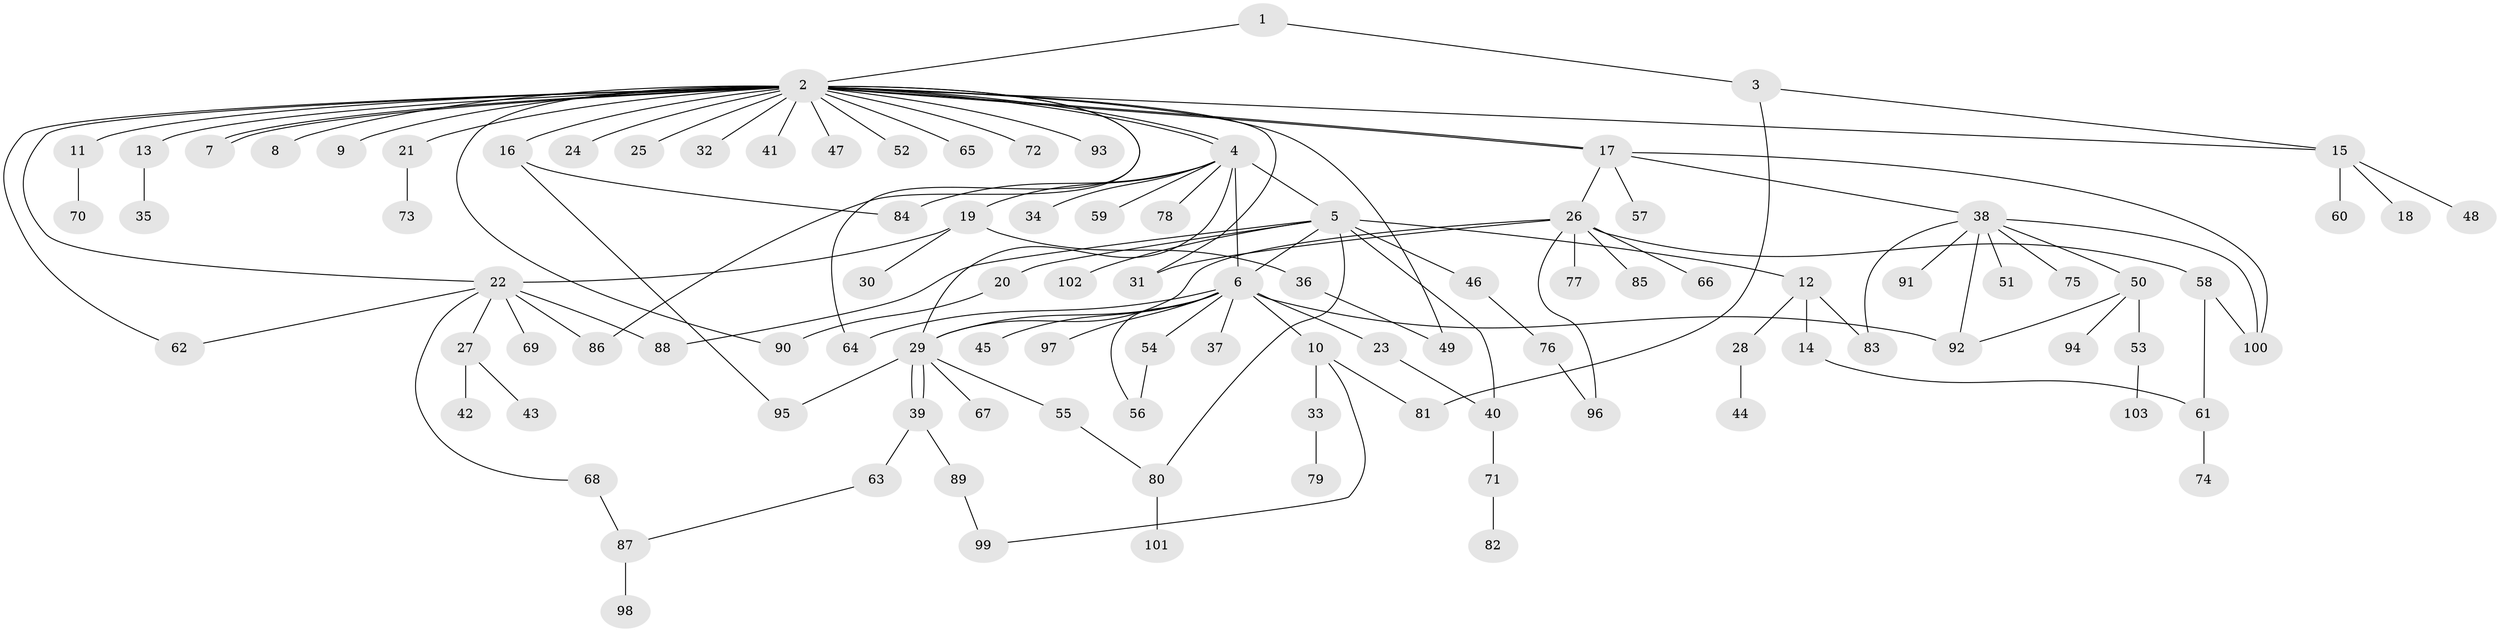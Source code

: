 // Generated by graph-tools (version 1.1) at 2025/11/02/27/25 16:11:16]
// undirected, 103 vertices, 133 edges
graph export_dot {
graph [start="1"]
  node [color=gray90,style=filled];
  1;
  2;
  3;
  4;
  5;
  6;
  7;
  8;
  9;
  10;
  11;
  12;
  13;
  14;
  15;
  16;
  17;
  18;
  19;
  20;
  21;
  22;
  23;
  24;
  25;
  26;
  27;
  28;
  29;
  30;
  31;
  32;
  33;
  34;
  35;
  36;
  37;
  38;
  39;
  40;
  41;
  42;
  43;
  44;
  45;
  46;
  47;
  48;
  49;
  50;
  51;
  52;
  53;
  54;
  55;
  56;
  57;
  58;
  59;
  60;
  61;
  62;
  63;
  64;
  65;
  66;
  67;
  68;
  69;
  70;
  71;
  72;
  73;
  74;
  75;
  76;
  77;
  78;
  79;
  80;
  81;
  82;
  83;
  84;
  85;
  86;
  87;
  88;
  89;
  90;
  91;
  92;
  93;
  94;
  95;
  96;
  97;
  98;
  99;
  100;
  101;
  102;
  103;
  1 -- 2;
  1 -- 3;
  2 -- 4;
  2 -- 4;
  2 -- 7;
  2 -- 7;
  2 -- 8;
  2 -- 9;
  2 -- 11;
  2 -- 13;
  2 -- 15;
  2 -- 16;
  2 -- 17;
  2 -- 17;
  2 -- 21;
  2 -- 22;
  2 -- 24;
  2 -- 25;
  2 -- 31;
  2 -- 32;
  2 -- 41;
  2 -- 47;
  2 -- 49;
  2 -- 52;
  2 -- 62;
  2 -- 64;
  2 -- 65;
  2 -- 72;
  2 -- 86;
  2 -- 90;
  2 -- 93;
  3 -- 15;
  3 -- 81;
  4 -- 5;
  4 -- 6;
  4 -- 19;
  4 -- 29;
  4 -- 34;
  4 -- 59;
  4 -- 78;
  4 -- 84;
  5 -- 6;
  5 -- 12;
  5 -- 20;
  5 -- 40;
  5 -- 46;
  5 -- 80;
  5 -- 88;
  5 -- 102;
  6 -- 10;
  6 -- 23;
  6 -- 29;
  6 -- 37;
  6 -- 45;
  6 -- 54;
  6 -- 56;
  6 -- 64;
  6 -- 92;
  6 -- 97;
  10 -- 33;
  10 -- 81;
  10 -- 99;
  11 -- 70;
  12 -- 14;
  12 -- 28;
  12 -- 83;
  13 -- 35;
  14 -- 61;
  15 -- 18;
  15 -- 48;
  15 -- 60;
  16 -- 84;
  16 -- 95;
  17 -- 26;
  17 -- 38;
  17 -- 57;
  17 -- 100;
  19 -- 22;
  19 -- 30;
  19 -- 36;
  20 -- 90;
  21 -- 73;
  22 -- 27;
  22 -- 62;
  22 -- 68;
  22 -- 69;
  22 -- 86;
  22 -- 88;
  23 -- 40;
  26 -- 29;
  26 -- 31;
  26 -- 58;
  26 -- 66;
  26 -- 77;
  26 -- 85;
  26 -- 96;
  27 -- 42;
  27 -- 43;
  28 -- 44;
  29 -- 39;
  29 -- 39;
  29 -- 55;
  29 -- 67;
  29 -- 95;
  33 -- 79;
  36 -- 49;
  38 -- 50;
  38 -- 51;
  38 -- 75;
  38 -- 83;
  38 -- 91;
  38 -- 92;
  38 -- 100;
  39 -- 63;
  39 -- 89;
  40 -- 71;
  46 -- 76;
  50 -- 53;
  50 -- 92;
  50 -- 94;
  53 -- 103;
  54 -- 56;
  55 -- 80;
  58 -- 61;
  58 -- 100;
  61 -- 74;
  63 -- 87;
  68 -- 87;
  71 -- 82;
  76 -- 96;
  80 -- 101;
  87 -- 98;
  89 -- 99;
}
